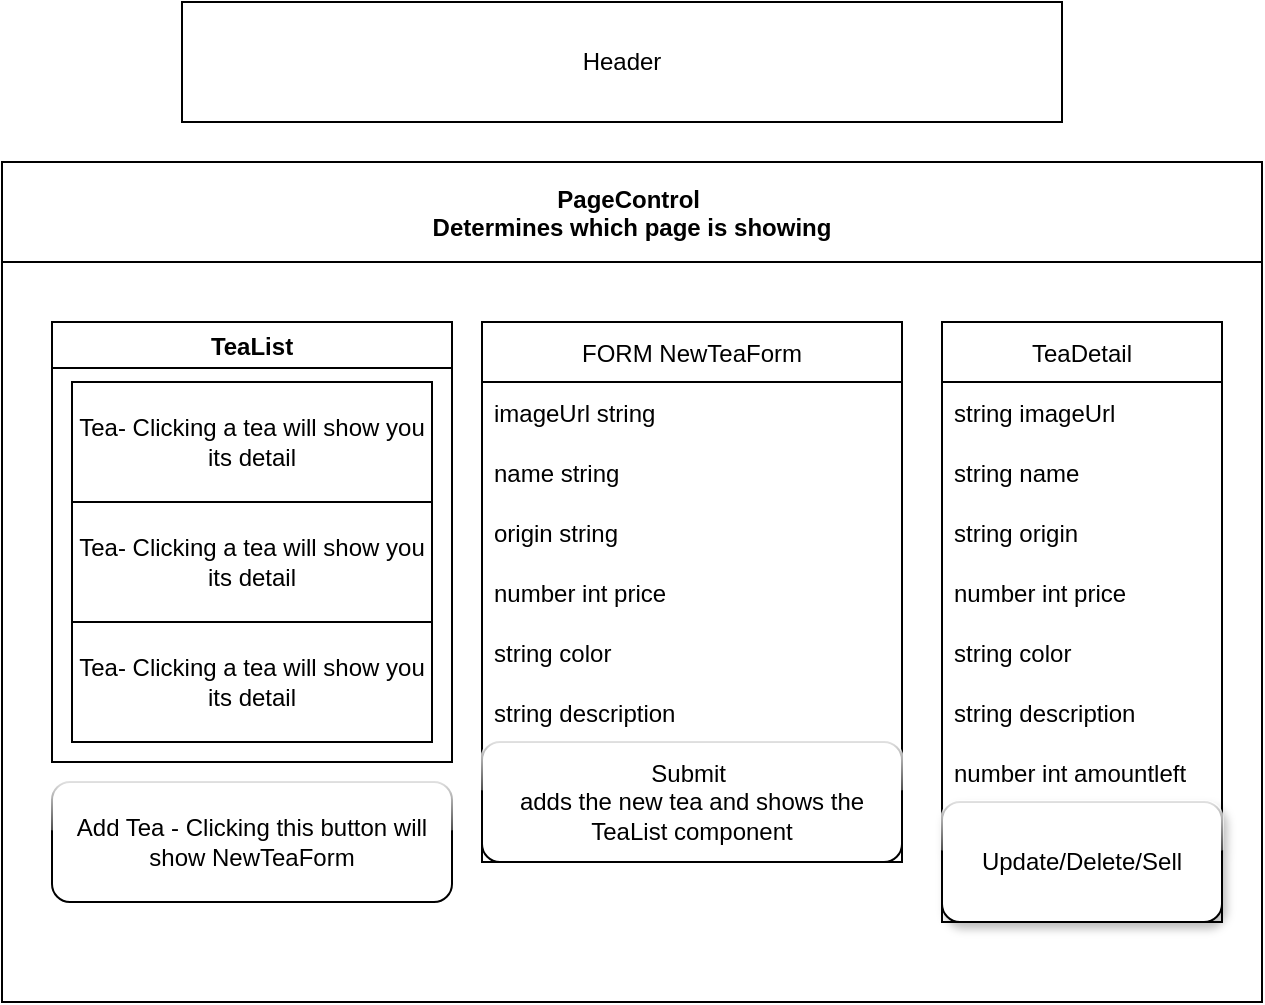 <mxfile>
    <diagram id="dx8eaRTqePhe5Sy6AJj_" name="Page-1">
        <mxGraphModel dx="500" dy="1509" grid="1" gridSize="10" guides="1" tooltips="1" connect="1" arrows="1" fold="1" page="1" pageScale="1" pageWidth="850" pageHeight="1100" math="0" shadow="0">
            <root>
                <mxCell id="0"/>
                <mxCell id="1" parent="0"/>
                <mxCell id="3" value="Header" style="rounded=0;whiteSpace=wrap;html=1;" vertex="1" parent="1">
                    <mxGeometry x="200" y="-1050" width="440" height="60" as="geometry"/>
                </mxCell>
                <mxCell id="6" value="PageControl &#10;Determines which page is showing" style="swimlane;startSize=50;swimlaneFillColor=default;" vertex="1" parent="1">
                    <mxGeometry x="110" y="-970" width="630" height="420" as="geometry"/>
                </mxCell>
                <mxCell id="7" value="TeaList" style="swimlane;" vertex="1" parent="6">
                    <mxGeometry x="25" y="80" width="200" height="220" as="geometry"/>
                </mxCell>
                <mxCell id="19" value="Tea- Clicking a tea will show you its detail" style="rounded=0;whiteSpace=wrap;html=1;" vertex="1" parent="7">
                    <mxGeometry x="10" y="30" width="180" height="60" as="geometry"/>
                </mxCell>
                <mxCell id="21" value="Tea- Clicking a tea will show you its detail" style="rounded=0;whiteSpace=wrap;html=1;" vertex="1" parent="7">
                    <mxGeometry x="10" y="90" width="180" height="60" as="geometry"/>
                </mxCell>
                <mxCell id="22" value="Tea- Clicking a tea will show you its detail" style="rounded=0;whiteSpace=wrap;html=1;" vertex="1" parent="7">
                    <mxGeometry x="10" y="150" width="180" height="60" as="geometry"/>
                </mxCell>
                <mxCell id="13" value="FORM NewTeaForm" style="swimlane;fontStyle=0;childLayout=stackLayout;horizontal=1;startSize=30;horizontalStack=0;resizeParent=1;resizeParentMax=0;resizeLast=0;collapsible=1;marginBottom=0;" vertex="1" parent="6">
                    <mxGeometry x="240" y="80" width="210" height="270" as="geometry"/>
                </mxCell>
                <mxCell id="44" value="imageUrl string" style="text;strokeColor=none;fillColor=none;align=left;verticalAlign=middle;spacingLeft=4;spacingRight=4;overflow=hidden;points=[[0,0.5],[1,0.5]];portConstraint=eastwest;rotatable=0;rounded=1;shadow=1;glass=1;" vertex="1" parent="13">
                    <mxGeometry y="30" width="210" height="30" as="geometry"/>
                </mxCell>
                <mxCell id="14" value="name string" style="text;strokeColor=none;fillColor=none;align=left;verticalAlign=middle;spacingLeft=4;spacingRight=4;overflow=hidden;points=[[0,0.5],[1,0.5]];portConstraint=eastwest;rotatable=0;" vertex="1" parent="13">
                    <mxGeometry y="60" width="210" height="30" as="geometry"/>
                </mxCell>
                <mxCell id="15" value="origin string" style="text;strokeColor=none;fillColor=none;align=left;verticalAlign=middle;spacingLeft=4;spacingRight=4;overflow=hidden;points=[[0,0.5],[1,0.5]];portConstraint=eastwest;rotatable=0;" vertex="1" parent="13">
                    <mxGeometry y="90" width="210" height="30" as="geometry"/>
                </mxCell>
                <mxCell id="46" value="number int price" style="text;strokeColor=none;fillColor=none;align=left;verticalAlign=middle;spacingLeft=4;spacingRight=4;overflow=hidden;points=[[0,0.5],[1,0.5]];portConstraint=eastwest;rotatable=0;" vertex="1" parent="13">
                    <mxGeometry y="120" width="210" height="30" as="geometry"/>
                </mxCell>
                <mxCell id="47" value="string color" style="text;strokeColor=none;fillColor=none;align=left;verticalAlign=middle;spacingLeft=4;spacingRight=4;overflow=hidden;points=[[0,0.5],[1,0.5]];portConstraint=eastwest;rotatable=0;" vertex="1" parent="13">
                    <mxGeometry y="150" width="210" height="30" as="geometry"/>
                </mxCell>
                <mxCell id="48" value="string description" style="text;strokeColor=none;fillColor=none;align=left;verticalAlign=middle;spacingLeft=4;spacingRight=4;overflow=hidden;points=[[0,0.5],[1,0.5]];portConstraint=eastwest;rotatable=0;rounded=1;shadow=1;glass=1;" vertex="1" parent="13">
                    <mxGeometry y="180" width="210" height="30" as="geometry"/>
                </mxCell>
                <mxCell id="18" value="Submit&amp;nbsp;&lt;br&gt;adds the new tea and shows the TeaList component" style="rounded=1;whiteSpace=wrap;html=1;perimeterSpacing=0;glass=1;" vertex="1" parent="13">
                    <mxGeometry y="210" width="210" height="60" as="geometry"/>
                </mxCell>
                <mxCell id="20" value="Add Tea - Clicking this button will show NewTeaForm" style="rounded=1;whiteSpace=wrap;html=1;glass=1;" vertex="1" parent="6">
                    <mxGeometry x="25" y="310" width="200" height="60" as="geometry"/>
                </mxCell>
                <mxCell id="35" value="TeaDetail" style="swimlane;fontStyle=0;childLayout=stackLayout;horizontal=1;startSize=30;horizontalStack=0;resizeParent=1;resizeParentMax=0;resizeLast=0;collapsible=1;marginBottom=0;" vertex="1" parent="6">
                    <mxGeometry x="470" y="80" width="140" height="300" as="geometry"/>
                </mxCell>
                <mxCell id="45" value="string imageUrl" style="text;strokeColor=none;fillColor=none;align=left;verticalAlign=middle;spacingLeft=4;spacingRight=4;overflow=hidden;points=[[0,0.5],[1,0.5]];portConstraint=eastwest;rotatable=0;rounded=1;shadow=1;glass=1;" vertex="1" parent="35">
                    <mxGeometry y="30" width="140" height="30" as="geometry"/>
                </mxCell>
                <mxCell id="36" value="string name" style="text;strokeColor=none;fillColor=none;align=left;verticalAlign=middle;spacingLeft=4;spacingRight=4;overflow=hidden;points=[[0,0.5],[1,0.5]];portConstraint=eastwest;rotatable=0;" vertex="1" parent="35">
                    <mxGeometry y="60" width="140" height="30" as="geometry"/>
                </mxCell>
                <mxCell id="37" value="string origin" style="text;strokeColor=none;fillColor=none;align=left;verticalAlign=middle;spacingLeft=4;spacingRight=4;overflow=hidden;points=[[0,0.5],[1,0.5]];portConstraint=eastwest;rotatable=0;" vertex="1" parent="35">
                    <mxGeometry y="90" width="140" height="30" as="geometry"/>
                </mxCell>
                <mxCell id="38" value="number int price" style="text;strokeColor=none;fillColor=none;align=left;verticalAlign=middle;spacingLeft=4;spacingRight=4;overflow=hidden;points=[[0,0.5],[1,0.5]];portConstraint=eastwest;rotatable=0;" vertex="1" parent="35">
                    <mxGeometry y="120" width="140" height="30" as="geometry"/>
                </mxCell>
                <mxCell id="40" value="string color" style="text;strokeColor=none;fillColor=none;align=left;verticalAlign=middle;spacingLeft=4;spacingRight=4;overflow=hidden;points=[[0,0.5],[1,0.5]];portConstraint=eastwest;rotatable=0;" vertex="1" parent="35">
                    <mxGeometry y="150" width="140" height="30" as="geometry"/>
                </mxCell>
                <mxCell id="43" value="string description" style="text;strokeColor=none;fillColor=none;align=left;verticalAlign=middle;spacingLeft=4;spacingRight=4;overflow=hidden;points=[[0,0.5],[1,0.5]];portConstraint=eastwest;rotatable=0;rounded=1;shadow=1;glass=1;" vertex="1" parent="35">
                    <mxGeometry y="180" width="140" height="30" as="geometry"/>
                </mxCell>
                <mxCell id="41" value="number int amountleft" style="text;strokeColor=none;fillColor=none;align=left;verticalAlign=middle;spacingLeft=4;spacingRight=4;overflow=hidden;points=[[0,0.5],[1,0.5]];portConstraint=eastwest;rotatable=0;" vertex="1" parent="35">
                    <mxGeometry y="210" width="140" height="30" as="geometry"/>
                </mxCell>
                <mxCell id="39" value="Update/Delete/Sell" style="rounded=1;whiteSpace=wrap;html=1;shadow=1;glass=1;" vertex="1" parent="35">
                    <mxGeometry y="240" width="140" height="60" as="geometry"/>
                </mxCell>
            </root>
        </mxGraphModel>
    </diagram>
</mxfile>